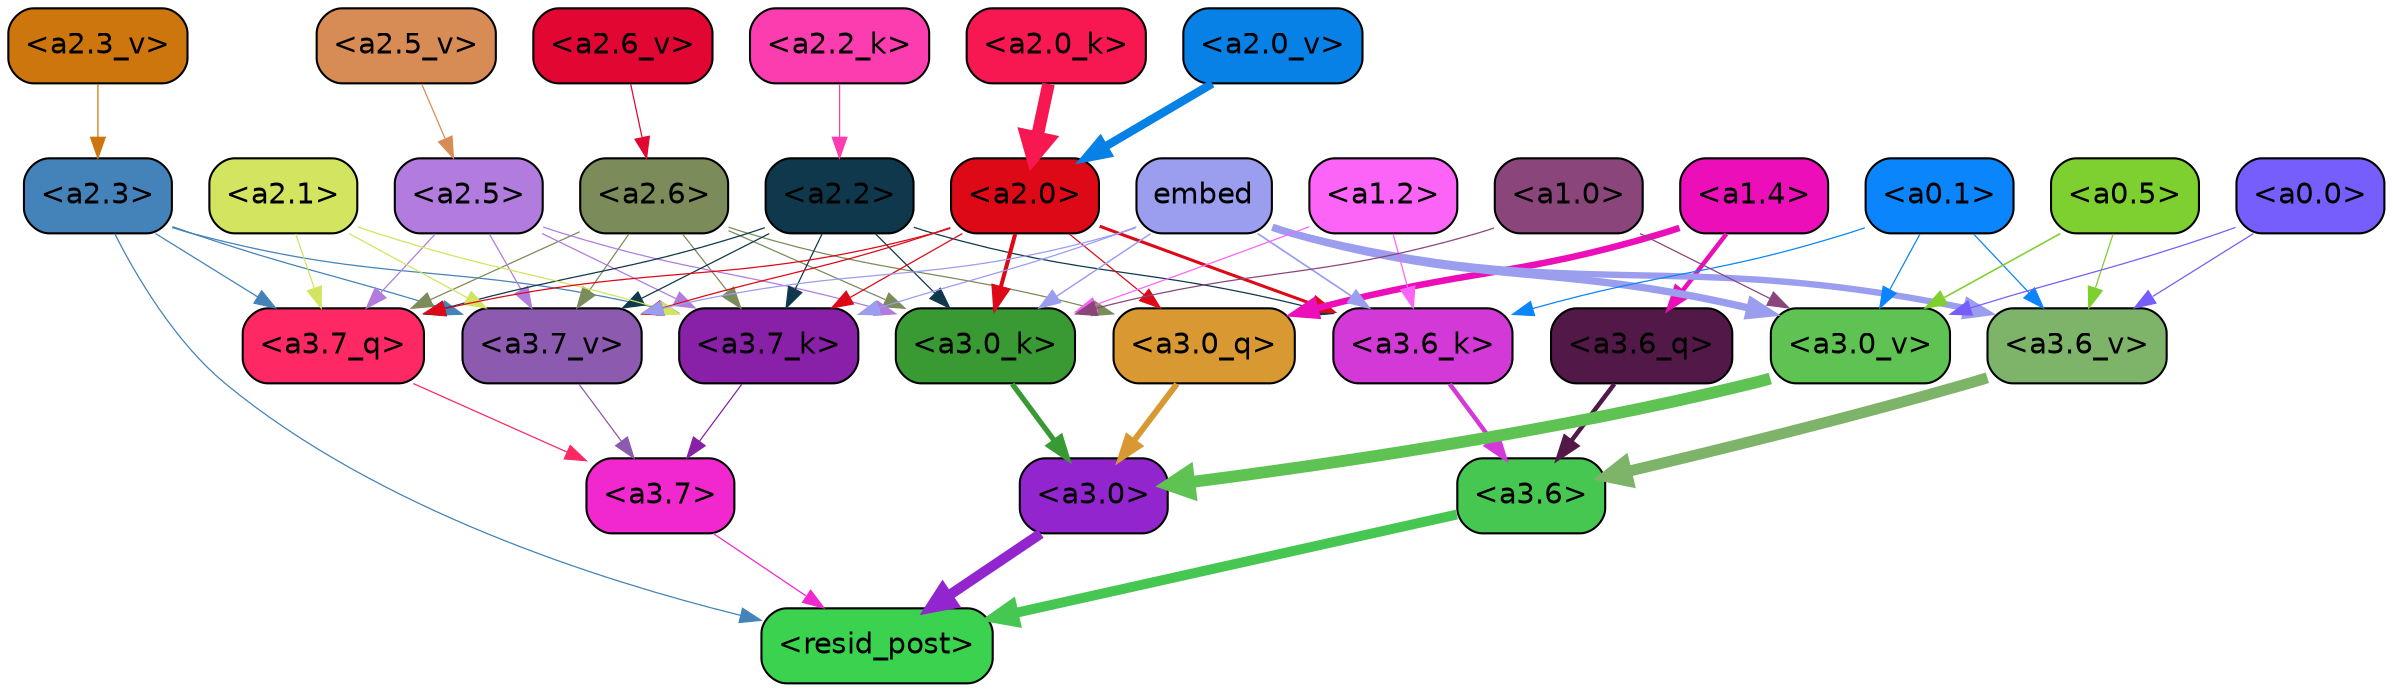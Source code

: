 strict digraph "" {
	graph [bgcolor=transparent,
		layout=dot,
		overlap=false,
		splines=true
	];
	"<a3.7>"	[color=black,
		fillcolor="#f128ce",
		fontname=Helvetica,
		shape=box,
		style="filled, rounded"];
	"<resid_post>"	[color=black,
		fillcolor="#3bd24f",
		fontname=Helvetica,
		shape=box,
		style="filled, rounded"];
	"<a3.7>" -> "<resid_post>"	[color="#f128ce",
		penwidth=0.6];
	"<a3.6>"	[color=black,
		fillcolor="#46c752",
		fontname=Helvetica,
		shape=box,
		style="filled, rounded"];
	"<a3.6>" -> "<resid_post>"	[color="#46c752",
		penwidth=4.7534414529800415];
	"<a3.0>"	[color=black,
		fillcolor="#9325cf",
		fontname=Helvetica,
		shape=box,
		style="filled, rounded"];
	"<a3.0>" -> "<resid_post>"	[color="#9325cf",
		penwidth=4.898576855659485];
	"<a2.3>"	[color=black,
		fillcolor="#4483b9",
		fontname=Helvetica,
		shape=box,
		style="filled, rounded"];
	"<a2.3>" -> "<resid_post>"	[color="#4483b9",
		penwidth=0.6];
	"<a3.7_q>"	[color=black,
		fillcolor="#fe2964",
		fontname=Helvetica,
		shape=box,
		style="filled, rounded"];
	"<a2.3>" -> "<a3.7_q>"	[color="#4483b9",
		penwidth=0.6];
	"<a3.7_k>"	[color=black,
		fillcolor="#8820a8",
		fontname=Helvetica,
		shape=box,
		style="filled, rounded"];
	"<a2.3>" -> "<a3.7_k>"	[color="#4483b9",
		penwidth=0.6];
	"<a3.7_v>"	[color=black,
		fillcolor="#8c5aae",
		fontname=Helvetica,
		shape=box,
		style="filled, rounded"];
	"<a2.3>" -> "<a3.7_v>"	[color="#4483b9",
		penwidth=0.6];
	"<a3.7_q>" -> "<a3.7>"	[color="#fe2964",
		penwidth=0.6];
	"<a3.6_q>"	[color=black,
		fillcolor="#511848",
		fontname=Helvetica,
		shape=box,
		style="filled, rounded"];
	"<a3.6_q>" -> "<a3.6>"	[color="#511848",
		penwidth=2.160832464694977];
	"<a3.0_q>"	[color=black,
		fillcolor="#d89932",
		fontname=Helvetica,
		shape=box,
		style="filled, rounded"];
	"<a3.0_q>" -> "<a3.0>"	[color="#d89932",
		penwidth=2.870753765106201];
	"<a3.7_k>" -> "<a3.7>"	[color="#8820a8",
		penwidth=0.6];
	"<a3.6_k>"	[color=black,
		fillcolor="#d339d7",
		fontname=Helvetica,
		shape=box,
		style="filled, rounded"];
	"<a3.6_k>" -> "<a3.6>"	[color="#d339d7",
		penwidth=2.13908451795578];
	"<a3.0_k>"	[color=black,
		fillcolor="#399a34",
		fontname=Helvetica,
		shape=box,
		style="filled, rounded"];
	"<a3.0_k>" -> "<a3.0>"	[color="#399a34",
		penwidth=2.520303964614868];
	"<a3.7_v>" -> "<a3.7>"	[color="#8c5aae",
		penwidth=0.6];
	"<a3.6_v>"	[color=black,
		fillcolor="#7eb469",
		fontname=Helvetica,
		shape=box,
		style="filled, rounded"];
	"<a3.6_v>" -> "<a3.6>"	[color="#7eb469",
		penwidth=5.297133803367615];
	"<a3.0_v>"	[color=black,
		fillcolor="#5ec352",
		fontname=Helvetica,
		shape=box,
		style="filled, rounded"];
	"<a3.0_v>" -> "<a3.0>"	[color="#5ec352",
		penwidth=5.680712580680847];
	"<a2.6>"	[color=black,
		fillcolor="#7c8b5a",
		fontname=Helvetica,
		shape=box,
		style="filled, rounded"];
	"<a2.6>" -> "<a3.7_q>"	[color="#7c8b5a",
		penwidth=0.6];
	"<a2.6>" -> "<a3.0_q>"	[color="#7c8b5a",
		penwidth=0.6];
	"<a2.6>" -> "<a3.7_k>"	[color="#7c8b5a",
		penwidth=0.6];
	"<a2.6>" -> "<a3.0_k>"	[color="#7c8b5a",
		penwidth=0.6];
	"<a2.6>" -> "<a3.7_v>"	[color="#7c8b5a",
		penwidth=0.6];
	"<a2.5>"	[color=black,
		fillcolor="#b17cde",
		fontname=Helvetica,
		shape=box,
		style="filled, rounded"];
	"<a2.5>" -> "<a3.7_q>"	[color="#b17cde",
		penwidth=0.6];
	"<a2.5>" -> "<a3.7_k>"	[color="#b17cde",
		penwidth=0.6];
	"<a2.5>" -> "<a3.0_k>"	[color="#b17cde",
		penwidth=0.6];
	"<a2.5>" -> "<a3.7_v>"	[color="#b17cde",
		penwidth=0.6];
	"<a2.2>"	[color=black,
		fillcolor="#10384c",
		fontname=Helvetica,
		shape=box,
		style="filled, rounded"];
	"<a2.2>" -> "<a3.7_q>"	[color="#10384c",
		penwidth=0.6];
	"<a2.2>" -> "<a3.7_k>"	[color="#10384c",
		penwidth=0.6];
	"<a2.2>" -> "<a3.6_k>"	[color="#10384c",
		penwidth=0.6];
	"<a2.2>" -> "<a3.0_k>"	[color="#10384c",
		penwidth=0.6];
	"<a2.2>" -> "<a3.7_v>"	[color="#10384c",
		penwidth=0.6];
	"<a2.1>"	[color=black,
		fillcolor="#d3e460",
		fontname=Helvetica,
		shape=box,
		style="filled, rounded"];
	"<a2.1>" -> "<a3.7_q>"	[color="#d3e460",
		penwidth=0.6];
	"<a2.1>" -> "<a3.7_k>"	[color="#d3e460",
		penwidth=0.6];
	"<a2.1>" -> "<a3.7_v>"	[color="#d3e460",
		penwidth=0.6];
	"<a2.0>"	[color=black,
		fillcolor="#dd0916",
		fontname=Helvetica,
		shape=box,
		style="filled, rounded"];
	"<a2.0>" -> "<a3.7_q>"	[color="#dd0916",
		penwidth=0.6];
	"<a2.0>" -> "<a3.0_q>"	[color="#dd0916",
		penwidth=0.6];
	"<a2.0>" -> "<a3.7_k>"	[color="#dd0916",
		penwidth=0.6];
	"<a2.0>" -> "<a3.6_k>"	[color="#dd0916",
		penwidth=1.4807794839143753];
	"<a2.0>" -> "<a3.0_k>"	[color="#dd0916",
		penwidth=1.9436544477939606];
	"<a2.0>" -> "<a3.7_v>"	[color="#dd0916",
		penwidth=0.6];
	"<a1.4>"	[color=black,
		fillcolor="#ec0fb9",
		fontname=Helvetica,
		shape=box,
		style="filled, rounded"];
	"<a1.4>" -> "<a3.6_q>"	[color="#ec0fb9",
		penwidth=2.1635248363018036];
	"<a1.4>" -> "<a3.0_q>"	[color="#ec0fb9",
		penwidth=3.1362746953964233];
	embed	[color=black,
		fillcolor="#9b9def",
		fontname=Helvetica,
		shape=box,
		style="filled, rounded"];
	embed -> "<a3.7_k>"	[color="#9b9def",
		penwidth=0.6];
	embed -> "<a3.6_k>"	[color="#9b9def",
		penwidth=0.8202246725559235];
	embed -> "<a3.0_k>"	[color="#9b9def",
		penwidth=0.6771316379308701];
	embed -> "<a3.7_v>"	[color="#9b9def",
		penwidth=0.6];
	embed -> "<a3.6_v>"	[color="#9b9def",
		penwidth=3.067279100418091];
	embed -> "<a3.0_v>"	[color="#9b9def",
		penwidth=3.5202720761299133];
	"<a1.2>"	[color=black,
		fillcolor="#fc64f7",
		fontname=Helvetica,
		shape=box,
		style="filled, rounded"];
	"<a1.2>" -> "<a3.6_k>"	[color="#fc64f7",
		penwidth=0.6];
	"<a1.2>" -> "<a3.0_k>"	[color="#fc64f7",
		penwidth=0.6];
	"<a0.1>"	[color=black,
		fillcolor="#0b85fb",
		fontname=Helvetica,
		shape=box,
		style="filled, rounded"];
	"<a0.1>" -> "<a3.6_k>"	[color="#0b85fb",
		penwidth=0.6];
	"<a0.1>" -> "<a3.6_v>"	[color="#0b85fb",
		penwidth=0.6];
	"<a0.1>" -> "<a3.0_v>"	[color="#0b85fb",
		penwidth=0.6];
	"<a1.0>"	[color=black,
		fillcolor="#8a467b",
		fontname=Helvetica,
		shape=box,
		style="filled, rounded"];
	"<a1.0>" -> "<a3.0_k>"	[color="#8a467b",
		penwidth=0.6];
	"<a1.0>" -> "<a3.0_v>"	[color="#8a467b",
		penwidth=0.6];
	"<a0.5>"	[color=black,
		fillcolor="#7ecf30",
		fontname=Helvetica,
		shape=box,
		style="filled, rounded"];
	"<a0.5>" -> "<a3.6_v>"	[color="#7ecf30",
		penwidth=0.6];
	"<a0.5>" -> "<a3.0_v>"	[color="#7ecf30",
		penwidth=0.764040544629097];
	"<a0.0>"	[color=black,
		fillcolor="#755efc",
		fontname=Helvetica,
		shape=box,
		style="filled, rounded"];
	"<a0.0>" -> "<a3.6_v>"	[color="#755efc",
		penwidth=0.6];
	"<a0.0>" -> "<a3.0_v>"	[color="#755efc",
		penwidth=0.6];
	"<a2.2_k>"	[color=black,
		fillcolor="#fb3db0",
		fontname=Helvetica,
		shape=box,
		style="filled, rounded"];
	"<a2.2_k>" -> "<a2.2>"	[color="#fb3db0",
		penwidth=0.6];
	"<a2.0_k>"	[color=black,
		fillcolor="#f71851",
		fontname=Helvetica,
		shape=box,
		style="filled, rounded"];
	"<a2.0_k>" -> "<a2.0>"	[color="#f71851",
		penwidth=6.029795527458191];
	"<a2.6_v>"	[color=black,
		fillcolor="#e20732",
		fontname=Helvetica,
		shape=box,
		style="filled, rounded"];
	"<a2.6_v>" -> "<a2.6>"	[color="#e20732",
		penwidth=0.6];
	"<a2.5_v>"	[color=black,
		fillcolor="#d88c55",
		fontname=Helvetica,
		shape=box,
		style="filled, rounded"];
	"<a2.5_v>" -> "<a2.5>"	[color="#d88c55",
		penwidth=0.6];
	"<a2.3_v>"	[color=black,
		fillcolor="#cd760e",
		fontname=Helvetica,
		shape=box,
		style="filled, rounded"];
	"<a2.3_v>" -> "<a2.3>"	[color="#cd760e",
		penwidth=0.6];
	"<a2.0_v>"	[color=black,
		fillcolor="#0781e5",
		fontname=Helvetica,
		shape=box,
		style="filled, rounded"];
	"<a2.0_v>" -> "<a2.0>"	[color="#0781e5",
		penwidth=4.041402816772461];
}
